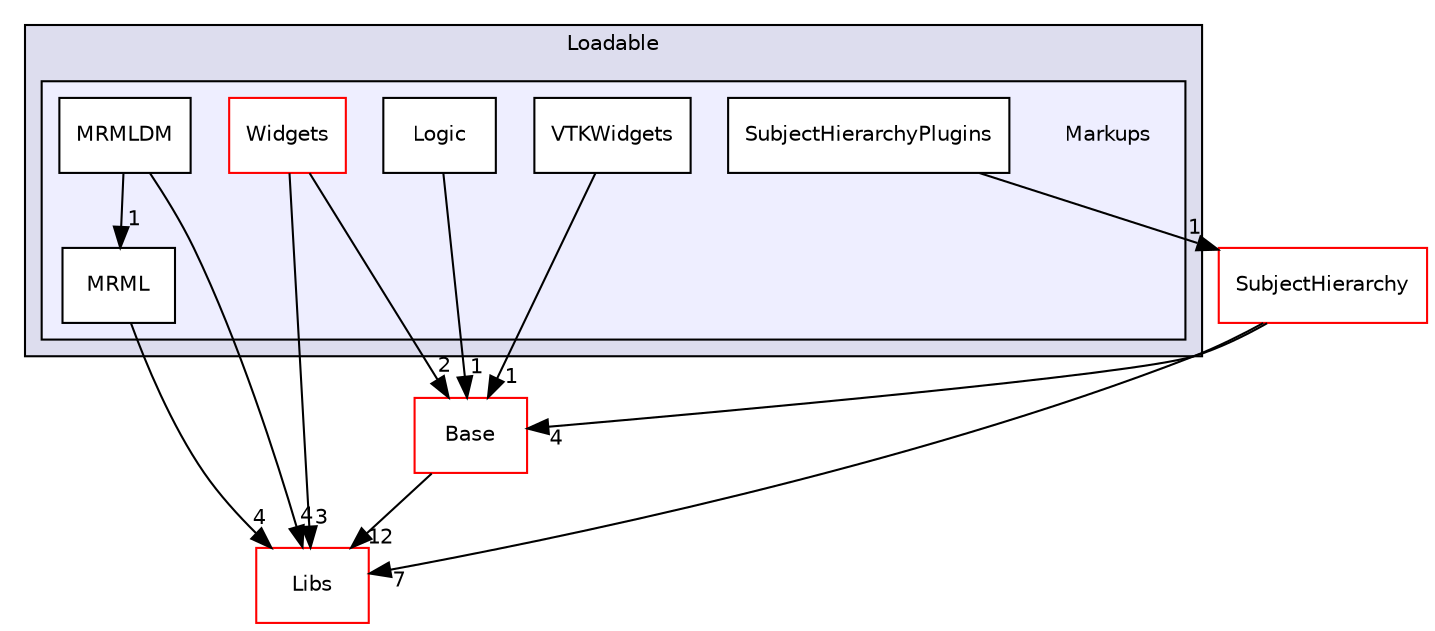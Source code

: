 digraph "Modules/Loadable/Markups" {
  bgcolor=transparent;
  compound=true
  node [ fontsize="10", fontname="Helvetica"];
  edge [ labelfontsize="10", labelfontname="Helvetica"];
  subgraph clusterdir_d01fdafe93af837a1755aeb3a6390699 {
    graph [ bgcolor="#ddddee", pencolor="black", label="Loadable" fontname="Helvetica", fontsize="10", URL="dir_d01fdafe93af837a1755aeb3a6390699.html"]
  subgraph clusterdir_1a96155338796d57dab45a56648f1a28 {
    graph [ bgcolor="#eeeeff", pencolor="black", label="" URL="dir_1a96155338796d57dab45a56648f1a28.html"];
    dir_1a96155338796d57dab45a56648f1a28 [shape=plaintext label="Markups"];
    dir_c5fe54bef11c959ff19c7b292fd014b4 [shape=box label="Logic" color="black" fillcolor="white" style="filled" URL="dir_c5fe54bef11c959ff19c7b292fd014b4.html"];
    dir_4f965ccb0ecb7ab49e9de9275cd5d581 [shape=box label="MRML" color="black" fillcolor="white" style="filled" URL="dir_4f965ccb0ecb7ab49e9de9275cd5d581.html"];
    dir_bc6862b78ba57c87da31465077dc752d [shape=box label="MRMLDM" color="black" fillcolor="white" style="filled" URL="dir_bc6862b78ba57c87da31465077dc752d.html"];
    dir_bc2108eba5cc908873c30b40f8d2b7ea [shape=box label="SubjectHierarchyPlugins" color="black" fillcolor="white" style="filled" URL="dir_bc2108eba5cc908873c30b40f8d2b7ea.html"];
    dir_1d6aa7403b659ef1d781d7435dec1424 [shape=box label="VTKWidgets" color="black" fillcolor="white" style="filled" URL="dir_1d6aa7403b659ef1d781d7435dec1424.html"];
    dir_19cb74a16e0c50d0edd37c0ff3666177 [shape=box label="Widgets" color="red" fillcolor="white" style="filled" URL="dir_19cb74a16e0c50d0edd37c0ff3666177.html"];
  }
  }
  dir_6e6cb9563333489fde7459b1f95e59a5 [shape=box label="Libs" color="red" URL="dir_6e6cb9563333489fde7459b1f95e59a5.html"];
  dir_628593db0cdce5a76fb85526ae5aa762 [shape=box label="Base" color="red" URL="dir_628593db0cdce5a76fb85526ae5aa762.html"];
  dir_1694c2d71873d62d036e188d77c435ae [shape=box label="SubjectHierarchy" color="red" URL="dir_1694c2d71873d62d036e188d77c435ae.html"];
  dir_bc6862b78ba57c87da31465077dc752d->dir_4f965ccb0ecb7ab49e9de9275cd5d581 [headlabel="1", labeldistance=1.5 headhref="dir_000071_000070.html"];
  dir_bc6862b78ba57c87da31465077dc752d->dir_6e6cb9563333489fde7459b1f95e59a5 [headlabel="4", labeldistance=1.5 headhref="dir_000071_000012.html"];
  dir_bc2108eba5cc908873c30b40f8d2b7ea->dir_1694c2d71873d62d036e188d77c435ae [headlabel="1", labeldistance=1.5 headhref="dir_000072_000102.html"];
  dir_1d6aa7403b659ef1d781d7435dec1424->dir_628593db0cdce5a76fb85526ae5aa762 [headlabel="1", labeldistance=1.5 headhref="dir_000073_000002.html"];
  dir_4f965ccb0ecb7ab49e9de9275cd5d581->dir_6e6cb9563333489fde7459b1f95e59a5 [headlabel="4", labeldistance=1.5 headhref="dir_000070_000012.html"];
  dir_19cb74a16e0c50d0edd37c0ff3666177->dir_6e6cb9563333489fde7459b1f95e59a5 [headlabel="3", labeldistance=1.5 headhref="dir_000074_000012.html"];
  dir_19cb74a16e0c50d0edd37c0ff3666177->dir_628593db0cdce5a76fb85526ae5aa762 [headlabel="2", labeldistance=1.5 headhref="dir_000074_000002.html"];
  dir_c5fe54bef11c959ff19c7b292fd014b4->dir_628593db0cdce5a76fb85526ae5aa762 [headlabel="1", labeldistance=1.5 headhref="dir_000069_000002.html"];
  dir_628593db0cdce5a76fb85526ae5aa762->dir_6e6cb9563333489fde7459b1f95e59a5 [headlabel="12", labeldistance=1.5 headhref="dir_000002_000012.html"];
  dir_1694c2d71873d62d036e188d77c435ae->dir_6e6cb9563333489fde7459b1f95e59a5 [headlabel="7", labeldistance=1.5 headhref="dir_000102_000012.html"];
  dir_1694c2d71873d62d036e188d77c435ae->dir_628593db0cdce5a76fb85526ae5aa762 [headlabel="4", labeldistance=1.5 headhref="dir_000102_000002.html"];
}

